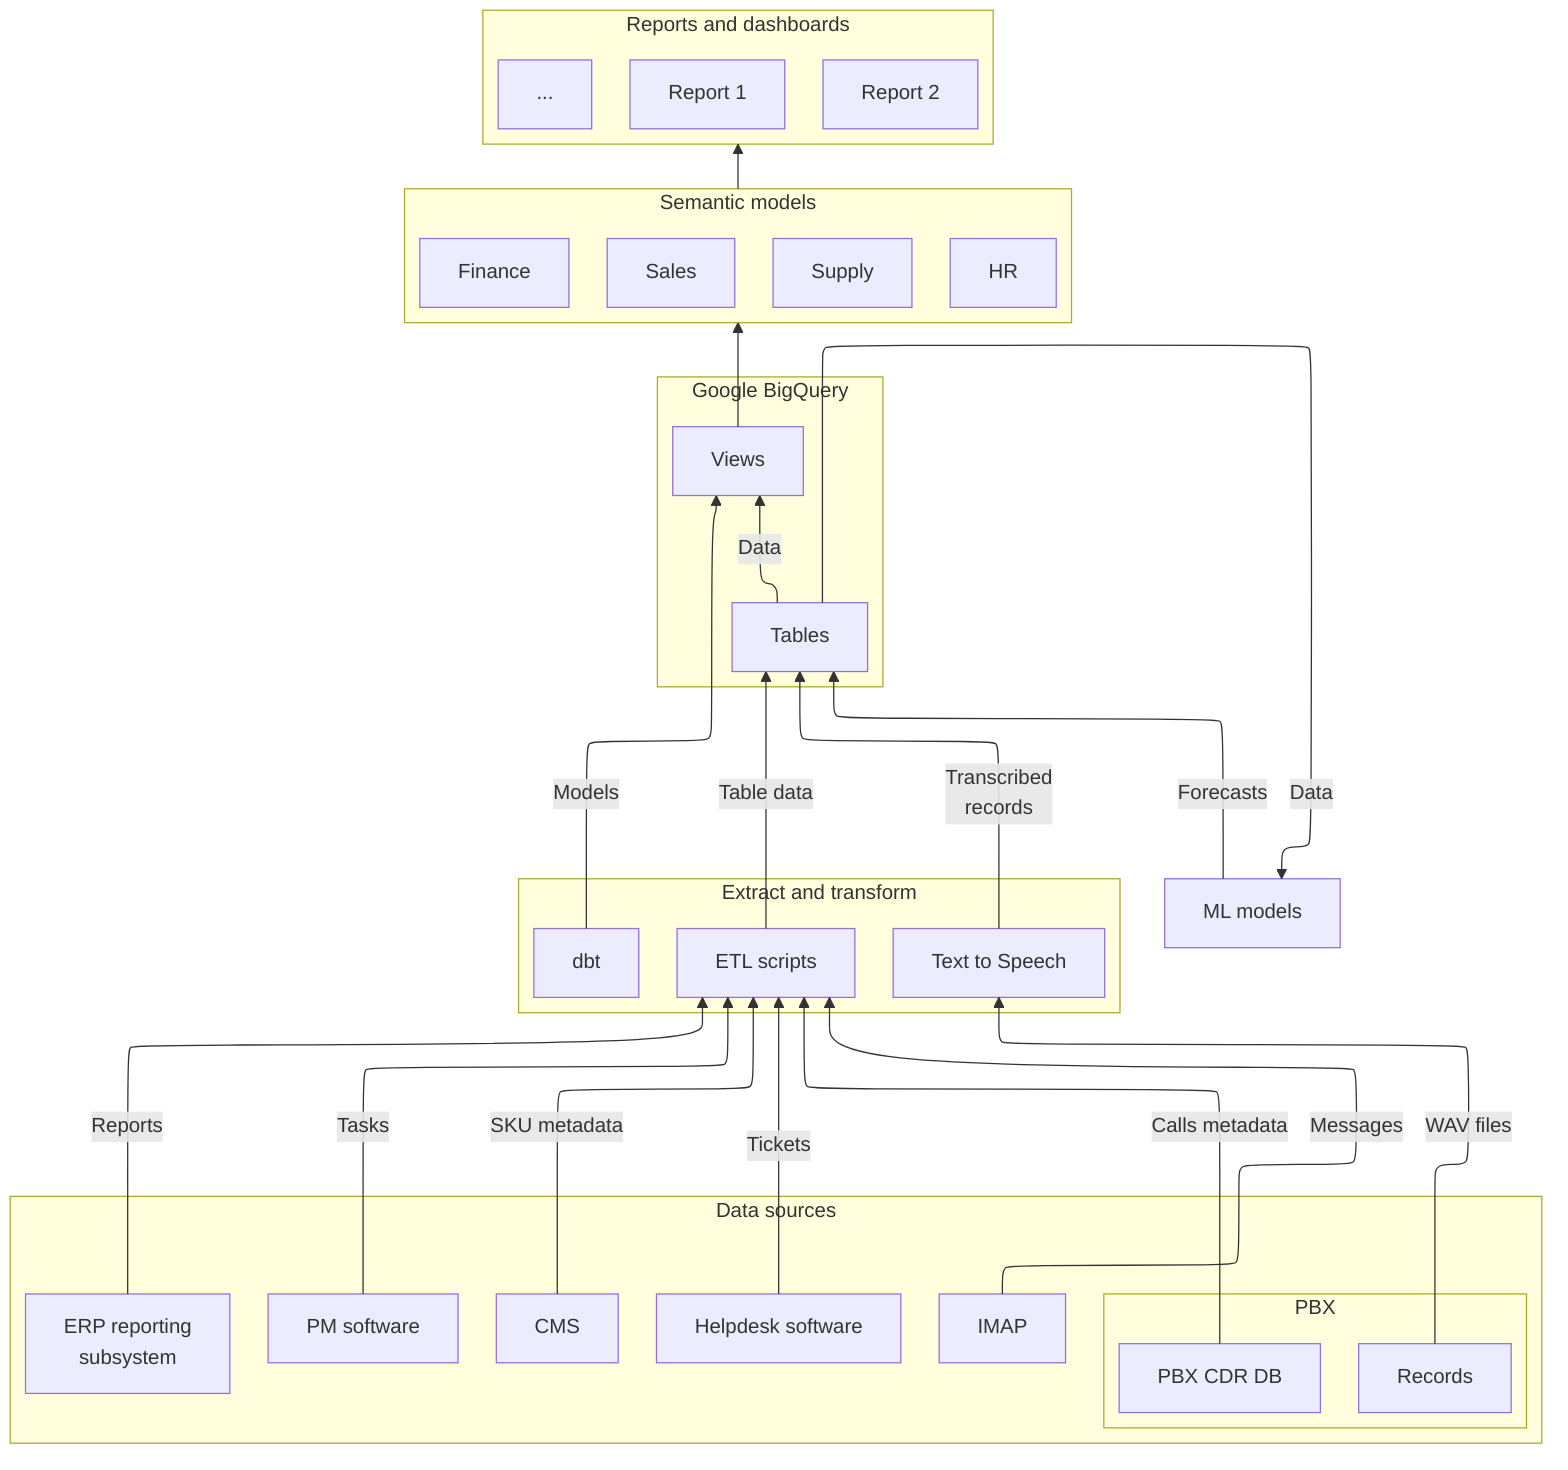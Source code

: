 ---
config:
  layout: elk
  theme: default
  look: classic
---
flowchart-elk BT

 subgraph s3["Semantic models"]
        n22["Sales"]
        n23["Supply"]
        n24["Finance"]
        n25["HR"]
  end
 subgraph s4["Reports and dashboards"]
        n26["Report 1"]
        n27["Report 2"]
        n29["..."]
  end
 subgraph s5["Google BigQuery"]
        n51["Views"]
        n52["Tables"]
  end
 subgraph s2["Data sources"]
        n6["Helpdesk software"]
        n7["PM software"]
        n8["CMS"]
        n9["IMAP"]
        n1["ERP reporting<br>subsystem"]
        s7["s7"]
  end
 subgraph s6["Extract and transform"]
        n11["ETL scripts"]
        n17["dbt"]
        n54["Text to Speech"]
  end
 subgraph s7["PBX"]
        n53["Records"]
        n12["PBX CDR DB"]
  end
    n51 --> s3
    s3 --> s4
    n1 -- Reports --> n11
    n6 -- Tickets --> n11
    n7 -- Tasks --> n11
    n8 -- SKU metadata --> n11
    n9 -- Messages --> n11
    n12 -- Calls metadata --> n11
    n11 -- Table data --> n52
    n17 -- Models --> n51
    n52 -- Data --> n51 & n20["ML models"]
    n20 -- Forecasts --> n52
    n53 -- WAV files --> n54
    n54 -- Transcribed<br>records --> n52